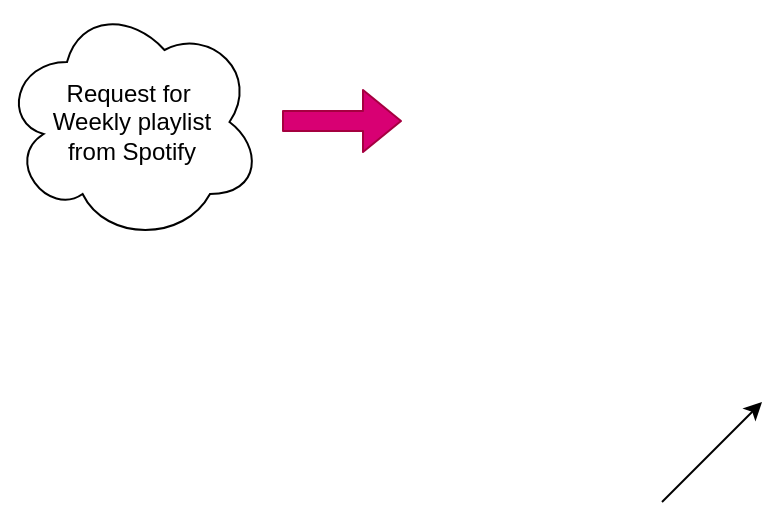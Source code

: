 <mxfile version="14.1.9" type="github">
  <diagram name="Page-1" id="c7558073-3199-34d8-9f00-42111426c3f3">
    <mxGraphModel dx="782" dy="741" grid="1" gridSize="10" guides="1" tooltips="1" connect="1" arrows="1" fold="1" page="1" pageScale="1" pageWidth="826" pageHeight="1169" background="#ffffff" math="0" shadow="0">
      <root>
        <mxCell id="0" />
        <mxCell id="1" parent="0" />
        <mxCell id="ZNmhZOTR8wSGWyGrQ9kP-28" value="Request for&amp;nbsp;&lt;br&gt;Weekly playlist&lt;br&gt;from Spotify" style="shape=cloud;whiteSpace=wrap;html=1;" vertex="1" parent="1">
          <mxGeometry x="50" y="130" width="130" height="120" as="geometry" />
        </mxCell>
        <mxCell id="ZNmhZOTR8wSGWyGrQ9kP-29" value="" style="endArrow=classic;html=1;" edge="1" parent="1">
          <mxGeometry width="50" height="50" relative="1" as="geometry">
            <mxPoint x="380" y="380" as="sourcePoint" />
            <mxPoint x="430" y="330" as="targetPoint" />
          </mxGeometry>
        </mxCell>
        <mxCell id="ZNmhZOTR8wSGWyGrQ9kP-32" value="" style="shape=flexArrow;endArrow=classic;html=1;fillColor=#d80073;strokeColor=#A50040;" edge="1" parent="1">
          <mxGeometry width="50" height="50" relative="1" as="geometry">
            <mxPoint x="190" y="189.5" as="sourcePoint" />
            <mxPoint x="250" y="189.5" as="targetPoint" />
            <Array as="points" />
          </mxGeometry>
        </mxCell>
      </root>
    </mxGraphModel>
  </diagram>
</mxfile>
